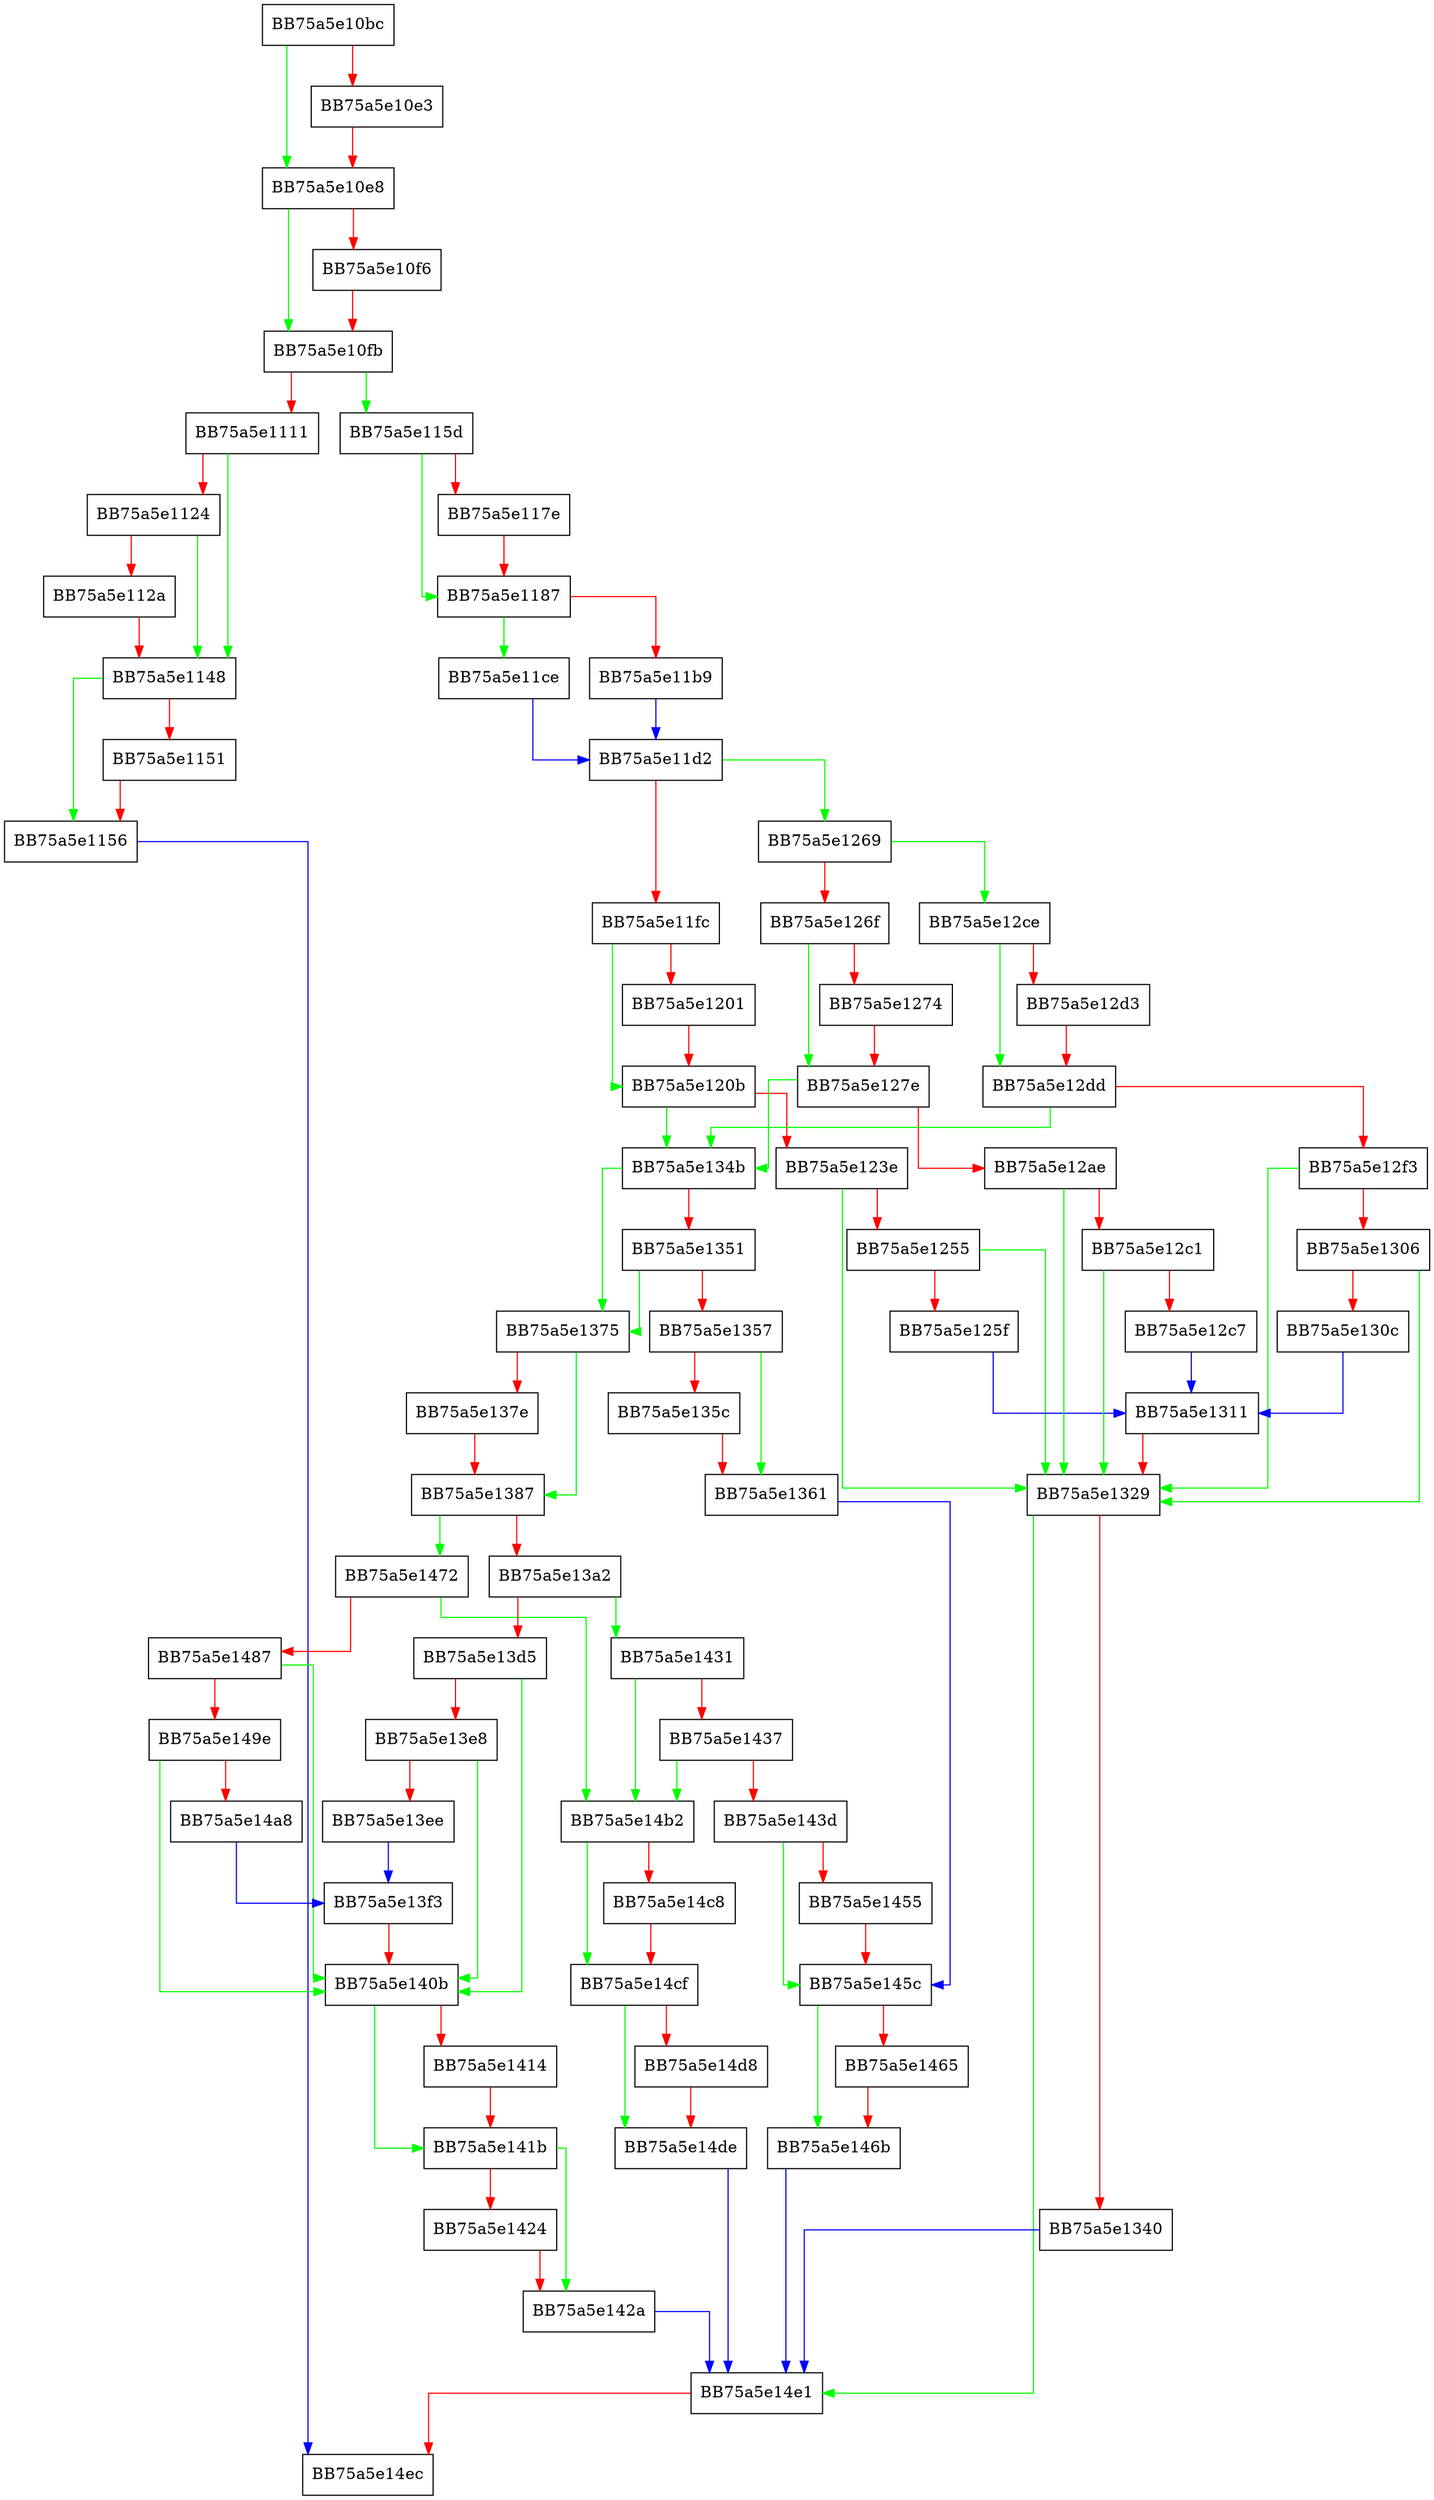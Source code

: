 digraph ExecuteNt {
  node [shape="box"];
  graph [splines=ortho];
  BB75a5e10bc -> BB75a5e10e8 [color="green"];
  BB75a5e10bc -> BB75a5e10e3 [color="red"];
  BB75a5e10e3 -> BB75a5e10e8 [color="red"];
  BB75a5e10e8 -> BB75a5e10fb [color="green"];
  BB75a5e10e8 -> BB75a5e10f6 [color="red"];
  BB75a5e10f6 -> BB75a5e10fb [color="red"];
  BB75a5e10fb -> BB75a5e115d [color="green"];
  BB75a5e10fb -> BB75a5e1111 [color="red"];
  BB75a5e1111 -> BB75a5e1148 [color="green"];
  BB75a5e1111 -> BB75a5e1124 [color="red"];
  BB75a5e1124 -> BB75a5e1148 [color="green"];
  BB75a5e1124 -> BB75a5e112a [color="red"];
  BB75a5e112a -> BB75a5e1148 [color="red"];
  BB75a5e1148 -> BB75a5e1156 [color="green"];
  BB75a5e1148 -> BB75a5e1151 [color="red"];
  BB75a5e1151 -> BB75a5e1156 [color="red"];
  BB75a5e1156 -> BB75a5e14ec [color="blue"];
  BB75a5e115d -> BB75a5e1187 [color="green"];
  BB75a5e115d -> BB75a5e117e [color="red"];
  BB75a5e117e -> BB75a5e1187 [color="red"];
  BB75a5e1187 -> BB75a5e11ce [color="green"];
  BB75a5e1187 -> BB75a5e11b9 [color="red"];
  BB75a5e11b9 -> BB75a5e11d2 [color="blue"];
  BB75a5e11ce -> BB75a5e11d2 [color="blue"];
  BB75a5e11d2 -> BB75a5e1269 [color="green"];
  BB75a5e11d2 -> BB75a5e11fc [color="red"];
  BB75a5e11fc -> BB75a5e120b [color="green"];
  BB75a5e11fc -> BB75a5e1201 [color="red"];
  BB75a5e1201 -> BB75a5e120b [color="red"];
  BB75a5e120b -> BB75a5e134b [color="green"];
  BB75a5e120b -> BB75a5e123e [color="red"];
  BB75a5e123e -> BB75a5e1329 [color="green"];
  BB75a5e123e -> BB75a5e1255 [color="red"];
  BB75a5e1255 -> BB75a5e1329 [color="green"];
  BB75a5e1255 -> BB75a5e125f [color="red"];
  BB75a5e125f -> BB75a5e1311 [color="blue"];
  BB75a5e1269 -> BB75a5e12ce [color="green"];
  BB75a5e1269 -> BB75a5e126f [color="red"];
  BB75a5e126f -> BB75a5e127e [color="green"];
  BB75a5e126f -> BB75a5e1274 [color="red"];
  BB75a5e1274 -> BB75a5e127e [color="red"];
  BB75a5e127e -> BB75a5e134b [color="green"];
  BB75a5e127e -> BB75a5e12ae [color="red"];
  BB75a5e12ae -> BB75a5e1329 [color="green"];
  BB75a5e12ae -> BB75a5e12c1 [color="red"];
  BB75a5e12c1 -> BB75a5e1329 [color="green"];
  BB75a5e12c1 -> BB75a5e12c7 [color="red"];
  BB75a5e12c7 -> BB75a5e1311 [color="blue"];
  BB75a5e12ce -> BB75a5e12dd [color="green"];
  BB75a5e12ce -> BB75a5e12d3 [color="red"];
  BB75a5e12d3 -> BB75a5e12dd [color="red"];
  BB75a5e12dd -> BB75a5e134b [color="green"];
  BB75a5e12dd -> BB75a5e12f3 [color="red"];
  BB75a5e12f3 -> BB75a5e1329 [color="green"];
  BB75a5e12f3 -> BB75a5e1306 [color="red"];
  BB75a5e1306 -> BB75a5e1329 [color="green"];
  BB75a5e1306 -> BB75a5e130c [color="red"];
  BB75a5e130c -> BB75a5e1311 [color="blue"];
  BB75a5e1311 -> BB75a5e1329 [color="red"];
  BB75a5e1329 -> BB75a5e14e1 [color="green"];
  BB75a5e1329 -> BB75a5e1340 [color="red"];
  BB75a5e1340 -> BB75a5e14e1 [color="blue"];
  BB75a5e134b -> BB75a5e1375 [color="green"];
  BB75a5e134b -> BB75a5e1351 [color="red"];
  BB75a5e1351 -> BB75a5e1375 [color="green"];
  BB75a5e1351 -> BB75a5e1357 [color="red"];
  BB75a5e1357 -> BB75a5e1361 [color="green"];
  BB75a5e1357 -> BB75a5e135c [color="red"];
  BB75a5e135c -> BB75a5e1361 [color="red"];
  BB75a5e1361 -> BB75a5e145c [color="blue"];
  BB75a5e1375 -> BB75a5e1387 [color="green"];
  BB75a5e1375 -> BB75a5e137e [color="red"];
  BB75a5e137e -> BB75a5e1387 [color="red"];
  BB75a5e1387 -> BB75a5e1472 [color="green"];
  BB75a5e1387 -> BB75a5e13a2 [color="red"];
  BB75a5e13a2 -> BB75a5e1431 [color="green"];
  BB75a5e13a2 -> BB75a5e13d5 [color="red"];
  BB75a5e13d5 -> BB75a5e140b [color="green"];
  BB75a5e13d5 -> BB75a5e13e8 [color="red"];
  BB75a5e13e8 -> BB75a5e140b [color="green"];
  BB75a5e13e8 -> BB75a5e13ee [color="red"];
  BB75a5e13ee -> BB75a5e13f3 [color="blue"];
  BB75a5e13f3 -> BB75a5e140b [color="red"];
  BB75a5e140b -> BB75a5e141b [color="green"];
  BB75a5e140b -> BB75a5e1414 [color="red"];
  BB75a5e1414 -> BB75a5e141b [color="red"];
  BB75a5e141b -> BB75a5e142a [color="green"];
  BB75a5e141b -> BB75a5e1424 [color="red"];
  BB75a5e1424 -> BB75a5e142a [color="red"];
  BB75a5e142a -> BB75a5e14e1 [color="blue"];
  BB75a5e1431 -> BB75a5e14b2 [color="green"];
  BB75a5e1431 -> BB75a5e1437 [color="red"];
  BB75a5e1437 -> BB75a5e14b2 [color="green"];
  BB75a5e1437 -> BB75a5e143d [color="red"];
  BB75a5e143d -> BB75a5e145c [color="green"];
  BB75a5e143d -> BB75a5e1455 [color="red"];
  BB75a5e1455 -> BB75a5e145c [color="red"];
  BB75a5e145c -> BB75a5e146b [color="green"];
  BB75a5e145c -> BB75a5e1465 [color="red"];
  BB75a5e1465 -> BB75a5e146b [color="red"];
  BB75a5e146b -> BB75a5e14e1 [color="blue"];
  BB75a5e1472 -> BB75a5e14b2 [color="green"];
  BB75a5e1472 -> BB75a5e1487 [color="red"];
  BB75a5e1487 -> BB75a5e140b [color="green"];
  BB75a5e1487 -> BB75a5e149e [color="red"];
  BB75a5e149e -> BB75a5e140b [color="green"];
  BB75a5e149e -> BB75a5e14a8 [color="red"];
  BB75a5e14a8 -> BB75a5e13f3 [color="blue"];
  BB75a5e14b2 -> BB75a5e14cf [color="green"];
  BB75a5e14b2 -> BB75a5e14c8 [color="red"];
  BB75a5e14c8 -> BB75a5e14cf [color="red"];
  BB75a5e14cf -> BB75a5e14de [color="green"];
  BB75a5e14cf -> BB75a5e14d8 [color="red"];
  BB75a5e14d8 -> BB75a5e14de [color="red"];
  BB75a5e14de -> BB75a5e14e1 [color="blue"];
  BB75a5e14e1 -> BB75a5e14ec [color="red"];
}